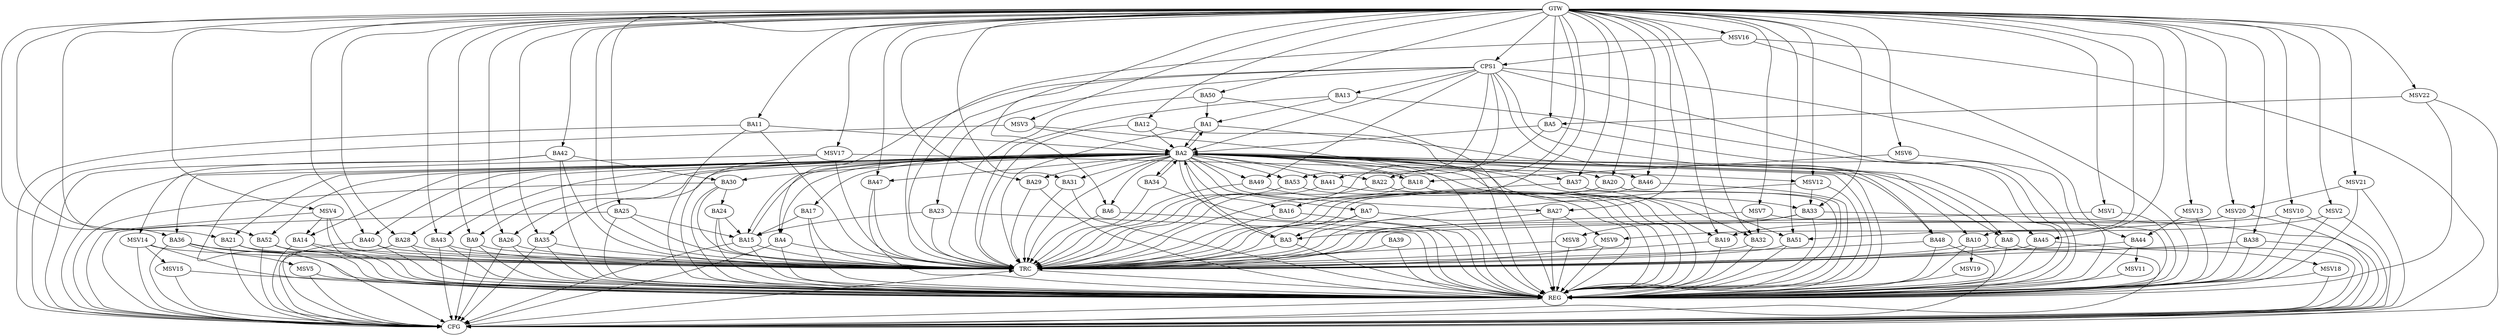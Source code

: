 strict digraph G {
  BA1 [ label="BA1" ];
  BA2 [ label="BA2" ];
  BA3 [ label="BA3" ];
  BA4 [ label="BA4" ];
  BA5 [ label="BA5" ];
  BA6 [ label="BA6" ];
  BA7 [ label="BA7" ];
  BA8 [ label="BA8" ];
  BA9 [ label="BA9" ];
  BA10 [ label="BA10" ];
  BA11 [ label="BA11" ];
  BA12 [ label="BA12" ];
  BA13 [ label="BA13" ];
  BA14 [ label="BA14" ];
  BA15 [ label="BA15" ];
  BA16 [ label="BA16" ];
  BA17 [ label="BA17" ];
  BA18 [ label="BA18" ];
  BA19 [ label="BA19" ];
  BA20 [ label="BA20" ];
  BA21 [ label="BA21" ];
  BA22 [ label="BA22" ];
  BA23 [ label="BA23" ];
  BA24 [ label="BA24" ];
  BA25 [ label="BA25" ];
  BA26 [ label="BA26" ];
  BA27 [ label="BA27" ];
  BA28 [ label="BA28" ];
  BA29 [ label="BA29" ];
  BA30 [ label="BA30" ];
  BA31 [ label="BA31" ];
  BA32 [ label="BA32" ];
  BA33 [ label="BA33" ];
  BA34 [ label="BA34" ];
  BA35 [ label="BA35" ];
  BA36 [ label="BA36" ];
  BA37 [ label="BA37" ];
  BA38 [ label="BA38" ];
  BA39 [ label="BA39" ];
  BA40 [ label="BA40" ];
  BA41 [ label="BA41" ];
  BA42 [ label="BA42" ];
  BA43 [ label="BA43" ];
  BA44 [ label="BA44" ];
  BA45 [ label="BA45" ];
  BA46 [ label="BA46" ];
  BA47 [ label="BA47" ];
  BA48 [ label="BA48" ];
  BA49 [ label="BA49" ];
  BA50 [ label="BA50" ];
  BA51 [ label="BA51" ];
  BA52 [ label="BA52" ];
  BA53 [ label="BA53" ];
  CPS1 [ label="CPS1" ];
  GTW [ label="GTW" ];
  REG [ label="REG" ];
  CFG [ label="CFG" ];
  TRC [ label="TRC" ];
  MSV1 [ label="MSV1" ];
  MSV2 [ label="MSV2" ];
  MSV3 [ label="MSV3" ];
  MSV4 [ label="MSV4" ];
  MSV5 [ label="MSV5" ];
  MSV6 [ label="MSV6" ];
  MSV7 [ label="MSV7" ];
  MSV8 [ label="MSV8" ];
  MSV9 [ label="MSV9" ];
  MSV10 [ label="MSV10" ];
  MSV11 [ label="MSV11" ];
  MSV12 [ label="MSV12" ];
  MSV13 [ label="MSV13" ];
  MSV14 [ label="MSV14" ];
  MSV15 [ label="MSV15" ];
  MSV16 [ label="MSV16" ];
  MSV17 [ label="MSV17" ];
  MSV18 [ label="MSV18" ];
  MSV19 [ label="MSV19" ];
  MSV20 [ label="MSV20" ];
  MSV21 [ label="MSV21" ];
  MSV22 [ label="MSV22" ];
  BA1 -> BA2;
  BA2 -> BA1;
  BA3 -> BA2;
  BA5 -> BA2;
  BA7 -> BA3;
  BA11 -> BA2;
  BA12 -> BA2;
  BA13 -> BA1;
  BA15 -> BA2;
  BA17 -> BA15;
  BA18 -> BA2;
  BA23 -> BA15;
  BA24 -> BA15;
  BA25 -> BA15;
  BA30 -> BA24;
  BA34 -> BA2;
  BA42 -> BA30;
  BA50 -> BA1;
  CPS1 -> BA4;
  CPS1 -> BA41;
  CPS1 -> BA23;
  CPS1 -> BA44;
  CPS1 -> BA2;
  CPS1 -> BA53;
  CPS1 -> BA49;
  CPS1 -> BA48;
  CPS1 -> BA13;
  CPS1 -> BA8;
  GTW -> BA5;
  GTW -> BA6;
  GTW -> BA9;
  GTW -> BA10;
  GTW -> BA11;
  GTW -> BA12;
  GTW -> BA16;
  GTW -> BA19;
  GTW -> BA20;
  GTW -> BA21;
  GTW -> BA22;
  GTW -> BA25;
  GTW -> BA26;
  GTW -> BA27;
  GTW -> BA28;
  GTW -> BA29;
  GTW -> BA31;
  GTW -> BA32;
  GTW -> BA33;
  GTW -> BA35;
  GTW -> BA36;
  GTW -> BA37;
  GTW -> BA38;
  GTW -> BA40;
  GTW -> BA42;
  GTW -> BA43;
  GTW -> BA45;
  GTW -> BA46;
  GTW -> BA47;
  GTW -> BA50;
  GTW -> BA51;
  GTW -> BA52;
  GTW -> CPS1;
  BA1 -> REG;
  BA2 -> REG;
  BA3 -> REG;
  BA4 -> REG;
  BA5 -> REG;
  BA6 -> REG;
  BA7 -> REG;
  BA8 -> REG;
  BA9 -> REG;
  BA10 -> REG;
  BA11 -> REG;
  BA12 -> REG;
  BA13 -> REG;
  BA14 -> REG;
  BA15 -> REG;
  BA16 -> REG;
  BA17 -> REG;
  BA18 -> REG;
  BA19 -> REG;
  BA20 -> REG;
  BA21 -> REG;
  BA22 -> REG;
  BA23 -> REG;
  BA24 -> REG;
  BA25 -> REG;
  BA26 -> REG;
  BA27 -> REG;
  BA28 -> REG;
  BA29 -> REG;
  BA30 -> REG;
  BA31 -> REG;
  BA32 -> REG;
  BA33 -> REG;
  BA34 -> REG;
  BA35 -> REG;
  BA36 -> REG;
  BA37 -> REG;
  BA38 -> REG;
  BA39 -> REG;
  BA40 -> REG;
  BA41 -> REG;
  BA42 -> REG;
  BA43 -> REG;
  BA44 -> REG;
  BA45 -> REG;
  BA46 -> REG;
  BA47 -> REG;
  BA48 -> REG;
  BA49 -> REG;
  BA50 -> REG;
  BA51 -> REG;
  BA52 -> REG;
  BA53 -> REG;
  CPS1 -> REG;
  BA48 -> CFG;
  BA25 -> CFG;
  BA14 -> CFG;
  BA9 -> CFG;
  BA38 -> CFG;
  BA4 -> CFG;
  BA52 -> CFG;
  BA42 -> CFG;
  BA40 -> CFG;
  BA15 -> CFG;
  BA33 -> CFG;
  BA43 -> CFG;
  BA10 -> CFG;
  BA26 -> CFG;
  BA36 -> CFG;
  BA11 -> CFG;
  BA30 -> CFG;
  BA35 -> CFG;
  BA2 -> CFG;
  BA8 -> CFG;
  BA28 -> CFG;
  BA21 -> CFG;
  REG -> CFG;
  BA1 -> TRC;
  BA2 -> TRC;
  BA3 -> TRC;
  BA4 -> TRC;
  BA5 -> TRC;
  BA6 -> TRC;
  BA7 -> TRC;
  BA8 -> TRC;
  BA9 -> TRC;
  BA10 -> TRC;
  BA11 -> TRC;
  BA12 -> TRC;
  BA13 -> TRC;
  BA14 -> TRC;
  BA15 -> TRC;
  BA16 -> TRC;
  BA17 -> TRC;
  BA18 -> TRC;
  BA19 -> TRC;
  BA20 -> TRC;
  BA21 -> TRC;
  BA22 -> TRC;
  BA23 -> TRC;
  BA24 -> TRC;
  BA25 -> TRC;
  BA26 -> TRC;
  BA27 -> TRC;
  BA28 -> TRC;
  BA29 -> TRC;
  BA30 -> TRC;
  BA31 -> TRC;
  BA32 -> TRC;
  BA33 -> TRC;
  BA34 -> TRC;
  BA35 -> TRC;
  BA36 -> TRC;
  BA37 -> TRC;
  BA38 -> TRC;
  BA39 -> TRC;
  BA40 -> TRC;
  BA41 -> TRC;
  BA42 -> TRC;
  BA43 -> TRC;
  BA44 -> TRC;
  BA45 -> TRC;
  BA46 -> TRC;
  BA47 -> TRC;
  BA48 -> TRC;
  BA49 -> TRC;
  BA50 -> TRC;
  BA51 -> TRC;
  BA52 -> TRC;
  BA53 -> TRC;
  CPS1 -> TRC;
  GTW -> TRC;
  CFG -> TRC;
  TRC -> REG;
  BA2 -> BA41;
  BA2 -> BA35;
  BA2 -> BA20;
  BA2 -> BA14;
  BA2 -> BA32;
  BA2 -> BA52;
  BA2 -> BA18;
  BA2 -> BA16;
  BA2 -> BA27;
  BA2 -> BA21;
  BA2 -> BA34;
  BA2 -> BA29;
  BA2 -> BA15;
  BA2 -> BA40;
  BA2 -> BA10;
  BA2 -> BA7;
  BA2 -> BA17;
  BA2 -> BA47;
  BA2 -> BA22;
  BA2 -> BA33;
  BA2 -> BA3;
  BA2 -> BA37;
  BA2 -> BA26;
  BA2 -> BA28;
  BA2 -> BA51;
  BA2 -> BA48;
  BA2 -> BA49;
  BA2 -> BA36;
  BA2 -> BA6;
  BA2 -> BA9;
  BA2 -> BA8;
  BA2 -> BA31;
  BA2 -> BA46;
  BA2 -> BA45;
  BA2 -> BA43;
  BA2 -> BA30;
  BA2 -> BA19;
  BA2 -> BA4;
  BA2 -> BA53;
  MSV1 -> BA3;
  GTW -> MSV1;
  MSV1 -> REG;
  MSV2 -> BA51;
  GTW -> MSV2;
  MSV2 -> REG;
  MSV2 -> CFG;
  MSV3 -> BA2;
  GTW -> MSV3;
  MSV3 -> REG;
  MSV3 -> CFG;
  MSV4 -> BA14;
  GTW -> MSV4;
  MSV4 -> REG;
  MSV4 -> TRC;
  MSV4 -> CFG;
  BA36 -> MSV5;
  MSV5 -> REG;
  MSV5 -> CFG;
  MSV6 -> BA18;
  GTW -> MSV6;
  MSV6 -> REG;
  MSV7 -> BA32;
  GTW -> MSV7;
  MSV7 -> REG;
  MSV7 -> TRC;
  BA33 -> MSV8;
  MSV8 -> REG;
  MSV8 -> TRC;
  BA27 -> MSV9;
  MSV9 -> REG;
  MSV9 -> TRC;
  MSV10 -> BA19;
  GTW -> MSV10;
  MSV10 -> REG;
  MSV10 -> CFG;
  BA44 -> MSV11;
  MSV11 -> REG;
  MSV12 -> BA33;
  GTW -> MSV12;
  MSV12 -> REG;
  MSV12 -> TRC;
  MSV13 -> BA44;
  GTW -> MSV13;
  MSV13 -> REG;
  BA42 -> MSV14;
  MSV14 -> REG;
  MSV14 -> TRC;
  MSV14 -> CFG;
  MSV14 -> MSV15;
  MSV15 -> REG;
  MSV15 -> CFG;
  MSV16 -> CPS1;
  GTW -> MSV16;
  MSV16 -> REG;
  MSV16 -> TRC;
  MSV16 -> CFG;
  MSV17 -> MSV12;
  GTW -> MSV17;
  MSV17 -> REG;
  MSV17 -> TRC;
  MSV17 -> CFG;
  BA45 -> MSV18;
  MSV18 -> REG;
  MSV18 -> CFG;
  BA10 -> MSV19;
  MSV19 -> REG;
  MSV20 -> MSV9;
  GTW -> MSV20;
  MSV20 -> REG;
  MSV20 -> TRC;
  MSV20 -> CFG;
  MSV21 -> MSV20;
  GTW -> MSV21;
  MSV21 -> REG;
  MSV21 -> CFG;
  MSV22 -> BA5;
  GTW -> MSV22;
  MSV22 -> REG;
  MSV22 -> CFG;
}
